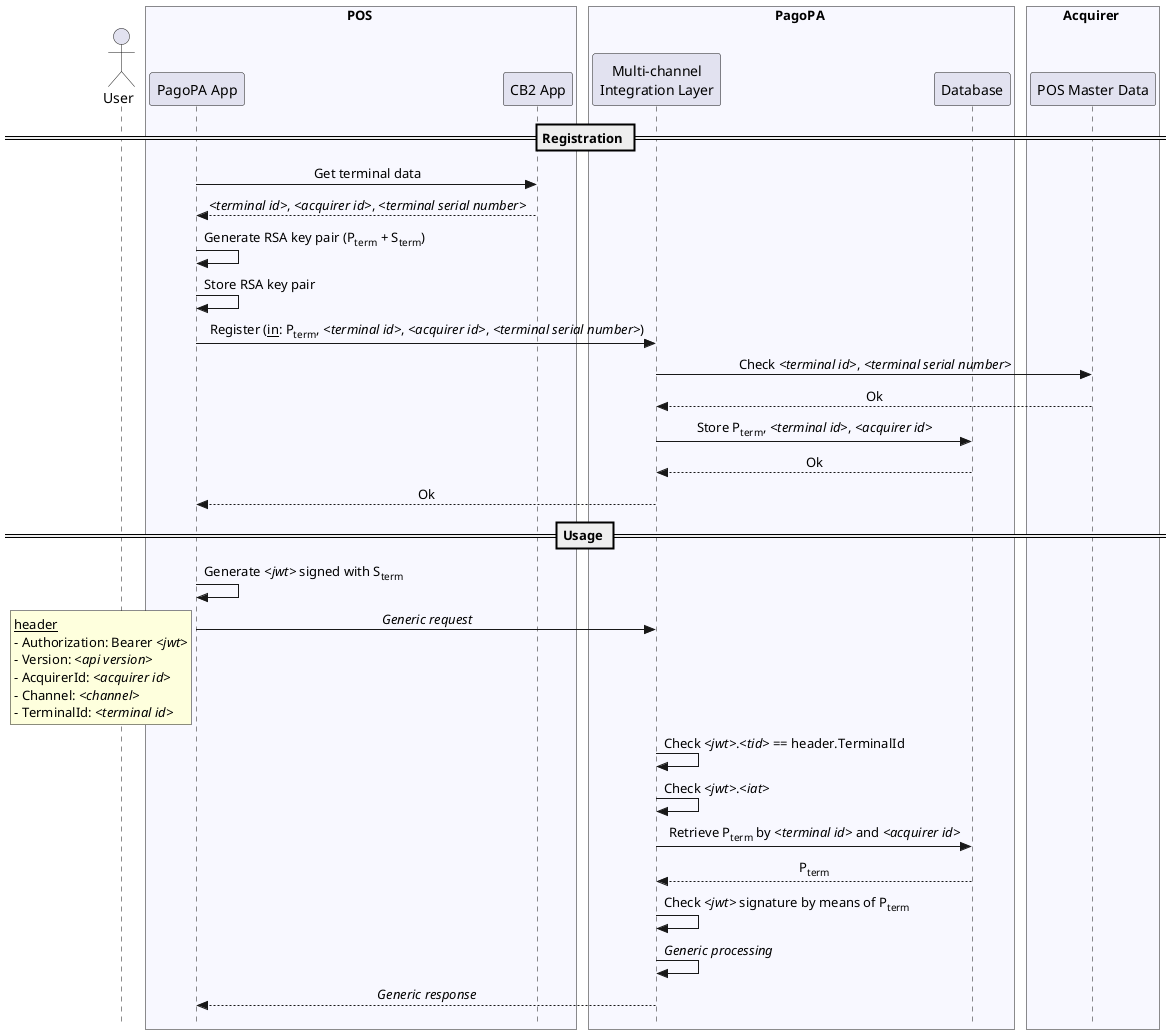 @startuml
!pragma teoz true
skinparam style strictuml
skinparam shadowing false
skinparam sequenceMessageAlign center

actor "User" as user

box POS #GhostWhite
	participant "PagoPA App" as app
    participant "CB2 App" as cb2
end box

box PagoPA #GhostWhite
	participant "Multi-channel\nIntegration Layer" as mil
	participant "Database" as db
end box

box Acquirer #GhostWhite
	participant "POS Master Data" as master
end box

== Registration ==
app    ->  cb2    : Get terminal data
cb2    --> app    : //<terminal id>//, //<acquirer id>//, //<terminal serial number>//
app    ->  app    : Generate RSA key pair (P<sub>term</sub> + S<sub>term</sub>)
app    ->  app    : Store RSA key pair
app    ->  mil    : Register (__in__: P<sub>term</sub>, //<terminal id>//, //<acquirer id>//, //<terminal serial number>//)
mil    ->  master : Check //<terminal id>//, //<terminal serial number>//
master --> mil    : Ok
mil    ->  db     : Store P<sub>term</sub>, //<terminal id>//, //<acquirer id>//
db     --> mil    : Ok
mil    --> app    : Ok

== Usage ==
app    ->  app    : Generate //<jwt>// signed with S<sub>term</sub>
app    ->  mil    : //Generic request//
	rnote left
		__header__
		- Authorization: Bearer //<jwt>//
		- Version: //<api version>//
		- AcquirerId: //<acquirer id>//
		- Channel: //<channel>//
		- TerminalId: //<terminal id>//
	end note
mil    ->  mil : Check //<jwt>//.//<tid>// == header.TerminalId
mil    ->  mil : Check //<jwt>//.//<iat>//
mil    ->  db  : Retrieve P<sub>term</sub> by //<terminal id>// and //<acquirer id>//
db     --> mil : P<sub>term</sub>
mil    ->  mil : Check //<jwt>// signature by means of P<sub>term</sub>
mil    ->  mil : //Generic processing//
mil    --> app : //Generic response//

@enduml
